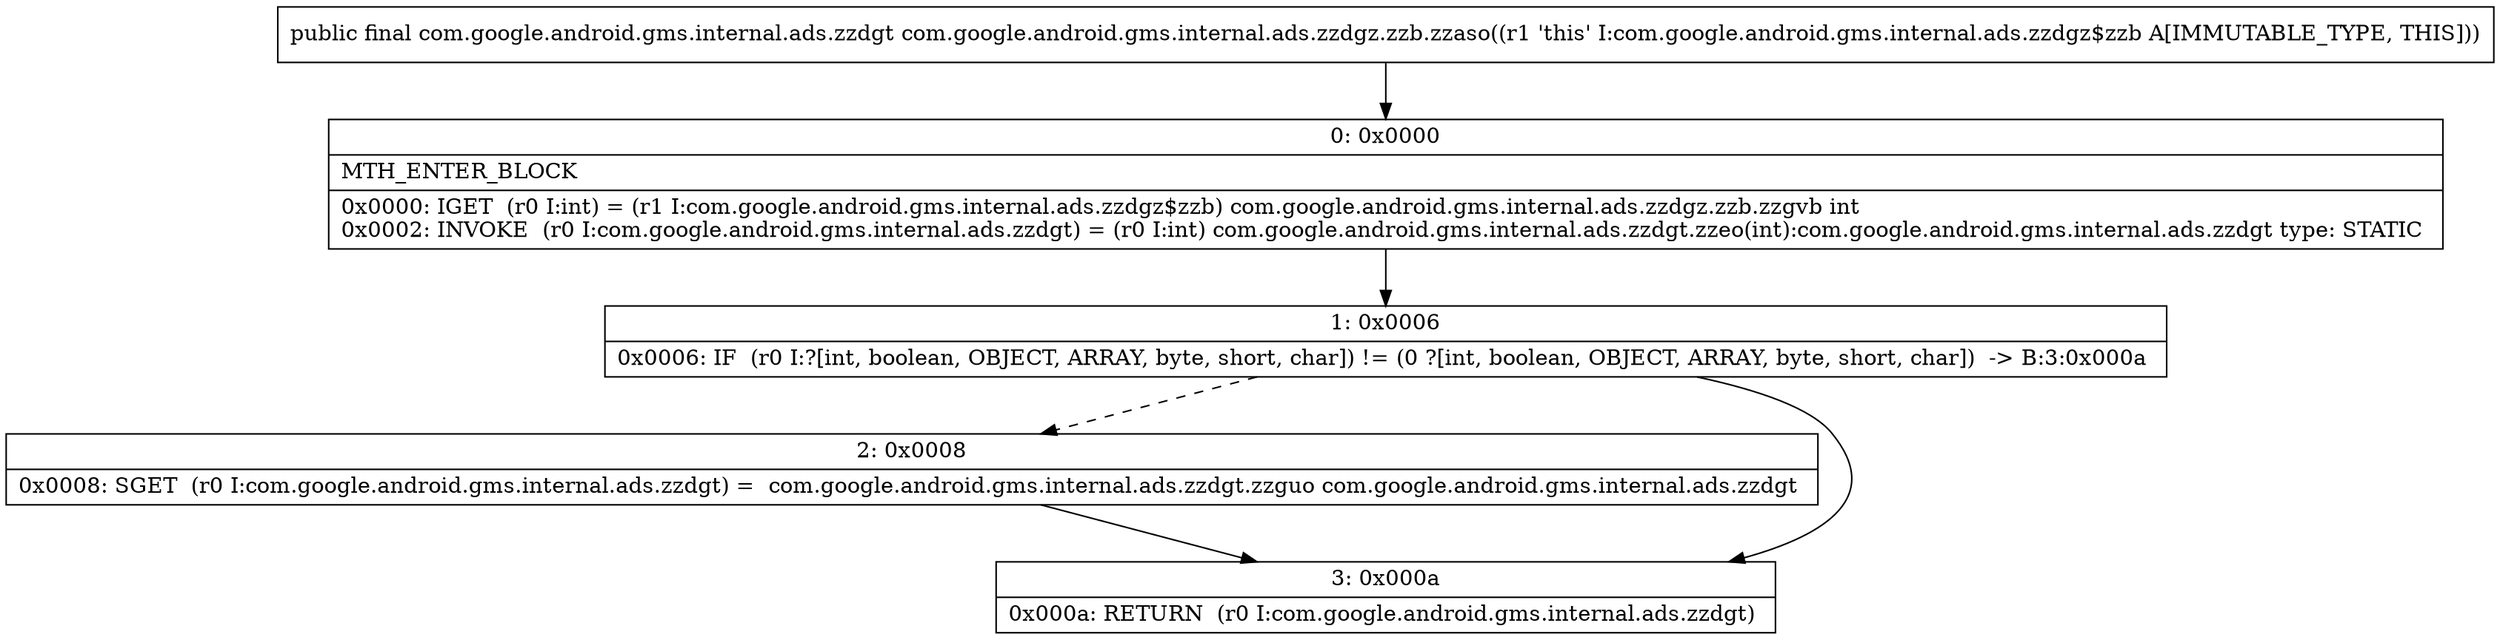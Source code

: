 digraph "CFG forcom.google.android.gms.internal.ads.zzdgz.zzb.zzaso()Lcom\/google\/android\/gms\/internal\/ads\/zzdgt;" {
Node_0 [shape=record,label="{0\:\ 0x0000|MTH_ENTER_BLOCK\l|0x0000: IGET  (r0 I:int) = (r1 I:com.google.android.gms.internal.ads.zzdgz$zzb) com.google.android.gms.internal.ads.zzdgz.zzb.zzgvb int \l0x0002: INVOKE  (r0 I:com.google.android.gms.internal.ads.zzdgt) = (r0 I:int) com.google.android.gms.internal.ads.zzdgt.zzeo(int):com.google.android.gms.internal.ads.zzdgt type: STATIC \l}"];
Node_1 [shape=record,label="{1\:\ 0x0006|0x0006: IF  (r0 I:?[int, boolean, OBJECT, ARRAY, byte, short, char]) != (0 ?[int, boolean, OBJECT, ARRAY, byte, short, char])  \-\> B:3:0x000a \l}"];
Node_2 [shape=record,label="{2\:\ 0x0008|0x0008: SGET  (r0 I:com.google.android.gms.internal.ads.zzdgt) =  com.google.android.gms.internal.ads.zzdgt.zzguo com.google.android.gms.internal.ads.zzdgt \l}"];
Node_3 [shape=record,label="{3\:\ 0x000a|0x000a: RETURN  (r0 I:com.google.android.gms.internal.ads.zzdgt) \l}"];
MethodNode[shape=record,label="{public final com.google.android.gms.internal.ads.zzdgt com.google.android.gms.internal.ads.zzdgz.zzb.zzaso((r1 'this' I:com.google.android.gms.internal.ads.zzdgz$zzb A[IMMUTABLE_TYPE, THIS])) }"];
MethodNode -> Node_0;
Node_0 -> Node_1;
Node_1 -> Node_2[style=dashed];
Node_1 -> Node_3;
Node_2 -> Node_3;
}

